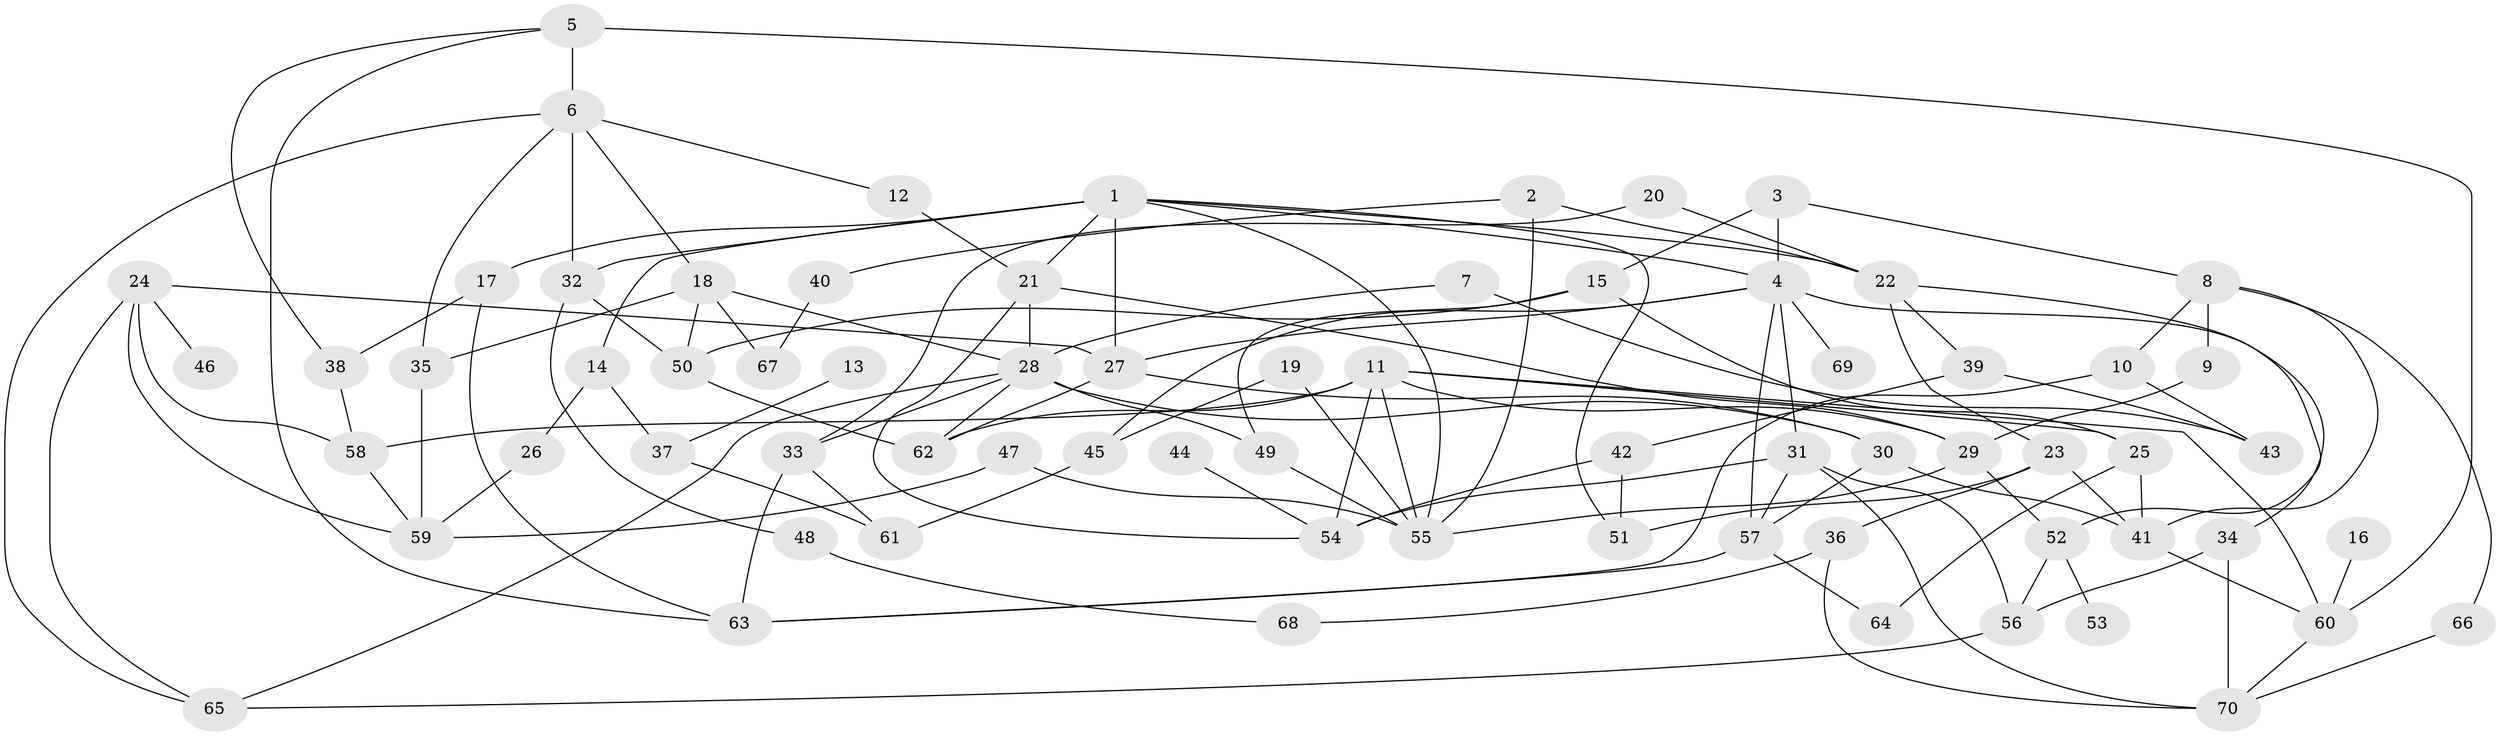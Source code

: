 // original degree distribution, {6: 0.06474820143884892, 9: 0.007194244604316547, 5: 0.05755395683453238, 7: 0.02877697841726619, 3: 0.2014388489208633, 4: 0.1223021582733813, 8: 0.007194244604316547, 1: 0.20863309352517986, 2: 0.302158273381295}
// Generated by graph-tools (version 1.1) at 2025/01/03/09/25 03:01:05]
// undirected, 70 vertices, 128 edges
graph export_dot {
graph [start="1"]
  node [color=gray90,style=filled];
  1;
  2;
  3;
  4;
  5;
  6;
  7;
  8;
  9;
  10;
  11;
  12;
  13;
  14;
  15;
  16;
  17;
  18;
  19;
  20;
  21;
  22;
  23;
  24;
  25;
  26;
  27;
  28;
  29;
  30;
  31;
  32;
  33;
  34;
  35;
  36;
  37;
  38;
  39;
  40;
  41;
  42;
  43;
  44;
  45;
  46;
  47;
  48;
  49;
  50;
  51;
  52;
  53;
  54;
  55;
  56;
  57;
  58;
  59;
  60;
  61;
  62;
  63;
  64;
  65;
  66;
  67;
  68;
  69;
  70;
  1 -- 4 [weight=1.0];
  1 -- 14 [weight=1.0];
  1 -- 17 [weight=1.0];
  1 -- 21 [weight=1.0];
  1 -- 22 [weight=1.0];
  1 -- 27 [weight=1.0];
  1 -- 32 [weight=1.0];
  1 -- 51 [weight=1.0];
  1 -- 55 [weight=1.0];
  2 -- 22 [weight=1.0];
  2 -- 40 [weight=1.0];
  2 -- 55 [weight=1.0];
  3 -- 4 [weight=1.0];
  3 -- 8 [weight=1.0];
  3 -- 15 [weight=1.0];
  4 -- 27 [weight=1.0];
  4 -- 31 [weight=1.0];
  4 -- 34 [weight=1.0];
  4 -- 45 [weight=1.0];
  4 -- 57 [weight=1.0];
  4 -- 69 [weight=3.0];
  5 -- 6 [weight=1.0];
  5 -- 38 [weight=1.0];
  5 -- 60 [weight=2.0];
  5 -- 63 [weight=1.0];
  6 -- 12 [weight=1.0];
  6 -- 18 [weight=1.0];
  6 -- 32 [weight=1.0];
  6 -- 35 [weight=1.0];
  6 -- 65 [weight=1.0];
  7 -- 28 [weight=1.0];
  7 -- 43 [weight=1.0];
  8 -- 9 [weight=1.0];
  8 -- 10 [weight=1.0];
  8 -- 41 [weight=1.0];
  8 -- 66 [weight=1.0];
  9 -- 29 [weight=1.0];
  10 -- 43 [weight=1.0];
  10 -- 63 [weight=1.0];
  11 -- 25 [weight=1.0];
  11 -- 29 [weight=1.0];
  11 -- 54 [weight=1.0];
  11 -- 55 [weight=1.0];
  11 -- 58 [weight=1.0];
  11 -- 60 [weight=1.0];
  11 -- 62 [weight=1.0];
  12 -- 21 [weight=1.0];
  13 -- 37 [weight=1.0];
  14 -- 26 [weight=1.0];
  14 -- 37 [weight=1.0];
  15 -- 25 [weight=1.0];
  15 -- 49 [weight=1.0];
  15 -- 50 [weight=1.0];
  16 -- 60 [weight=1.0];
  17 -- 38 [weight=1.0];
  17 -- 63 [weight=1.0];
  18 -- 28 [weight=1.0];
  18 -- 35 [weight=2.0];
  18 -- 50 [weight=1.0];
  18 -- 67 [weight=1.0];
  19 -- 45 [weight=1.0];
  19 -- 55 [weight=1.0];
  20 -- 22 [weight=1.0];
  20 -- 33 [weight=1.0];
  21 -- 28 [weight=1.0];
  21 -- 29 [weight=1.0];
  21 -- 54 [weight=1.0];
  22 -- 23 [weight=1.0];
  22 -- 39 [weight=1.0];
  22 -- 52 [weight=1.0];
  23 -- 36 [weight=1.0];
  23 -- 41 [weight=1.0];
  23 -- 51 [weight=1.0];
  24 -- 27 [weight=1.0];
  24 -- 46 [weight=1.0];
  24 -- 58 [weight=1.0];
  24 -- 59 [weight=1.0];
  24 -- 65 [weight=1.0];
  25 -- 41 [weight=1.0];
  25 -- 64 [weight=1.0];
  26 -- 59 [weight=1.0];
  27 -- 30 [weight=1.0];
  27 -- 62 [weight=1.0];
  28 -- 30 [weight=1.0];
  28 -- 33 [weight=1.0];
  28 -- 49 [weight=2.0];
  28 -- 62 [weight=1.0];
  28 -- 65 [weight=1.0];
  29 -- 52 [weight=1.0];
  29 -- 55 [weight=1.0];
  30 -- 41 [weight=1.0];
  30 -- 57 [weight=1.0];
  31 -- 54 [weight=1.0];
  31 -- 56 [weight=1.0];
  31 -- 57 [weight=1.0];
  31 -- 70 [weight=1.0];
  32 -- 48 [weight=1.0];
  32 -- 50 [weight=1.0];
  33 -- 61 [weight=1.0];
  33 -- 63 [weight=1.0];
  34 -- 56 [weight=1.0];
  34 -- 70 [weight=1.0];
  35 -- 59 [weight=1.0];
  36 -- 68 [weight=1.0];
  36 -- 70 [weight=1.0];
  37 -- 61 [weight=1.0];
  38 -- 58 [weight=1.0];
  39 -- 42 [weight=1.0];
  39 -- 43 [weight=1.0];
  40 -- 67 [weight=1.0];
  41 -- 60 [weight=1.0];
  42 -- 51 [weight=1.0];
  42 -- 54 [weight=1.0];
  44 -- 54 [weight=1.0];
  45 -- 61 [weight=1.0];
  47 -- 55 [weight=1.0];
  47 -- 59 [weight=1.0];
  48 -- 68 [weight=1.0];
  49 -- 55 [weight=1.0];
  50 -- 62 [weight=1.0];
  52 -- 53 [weight=1.0];
  52 -- 56 [weight=1.0];
  56 -- 65 [weight=1.0];
  57 -- 63 [weight=1.0];
  57 -- 64 [weight=1.0];
  58 -- 59 [weight=1.0];
  60 -- 70 [weight=1.0];
  66 -- 70 [weight=1.0];
}
